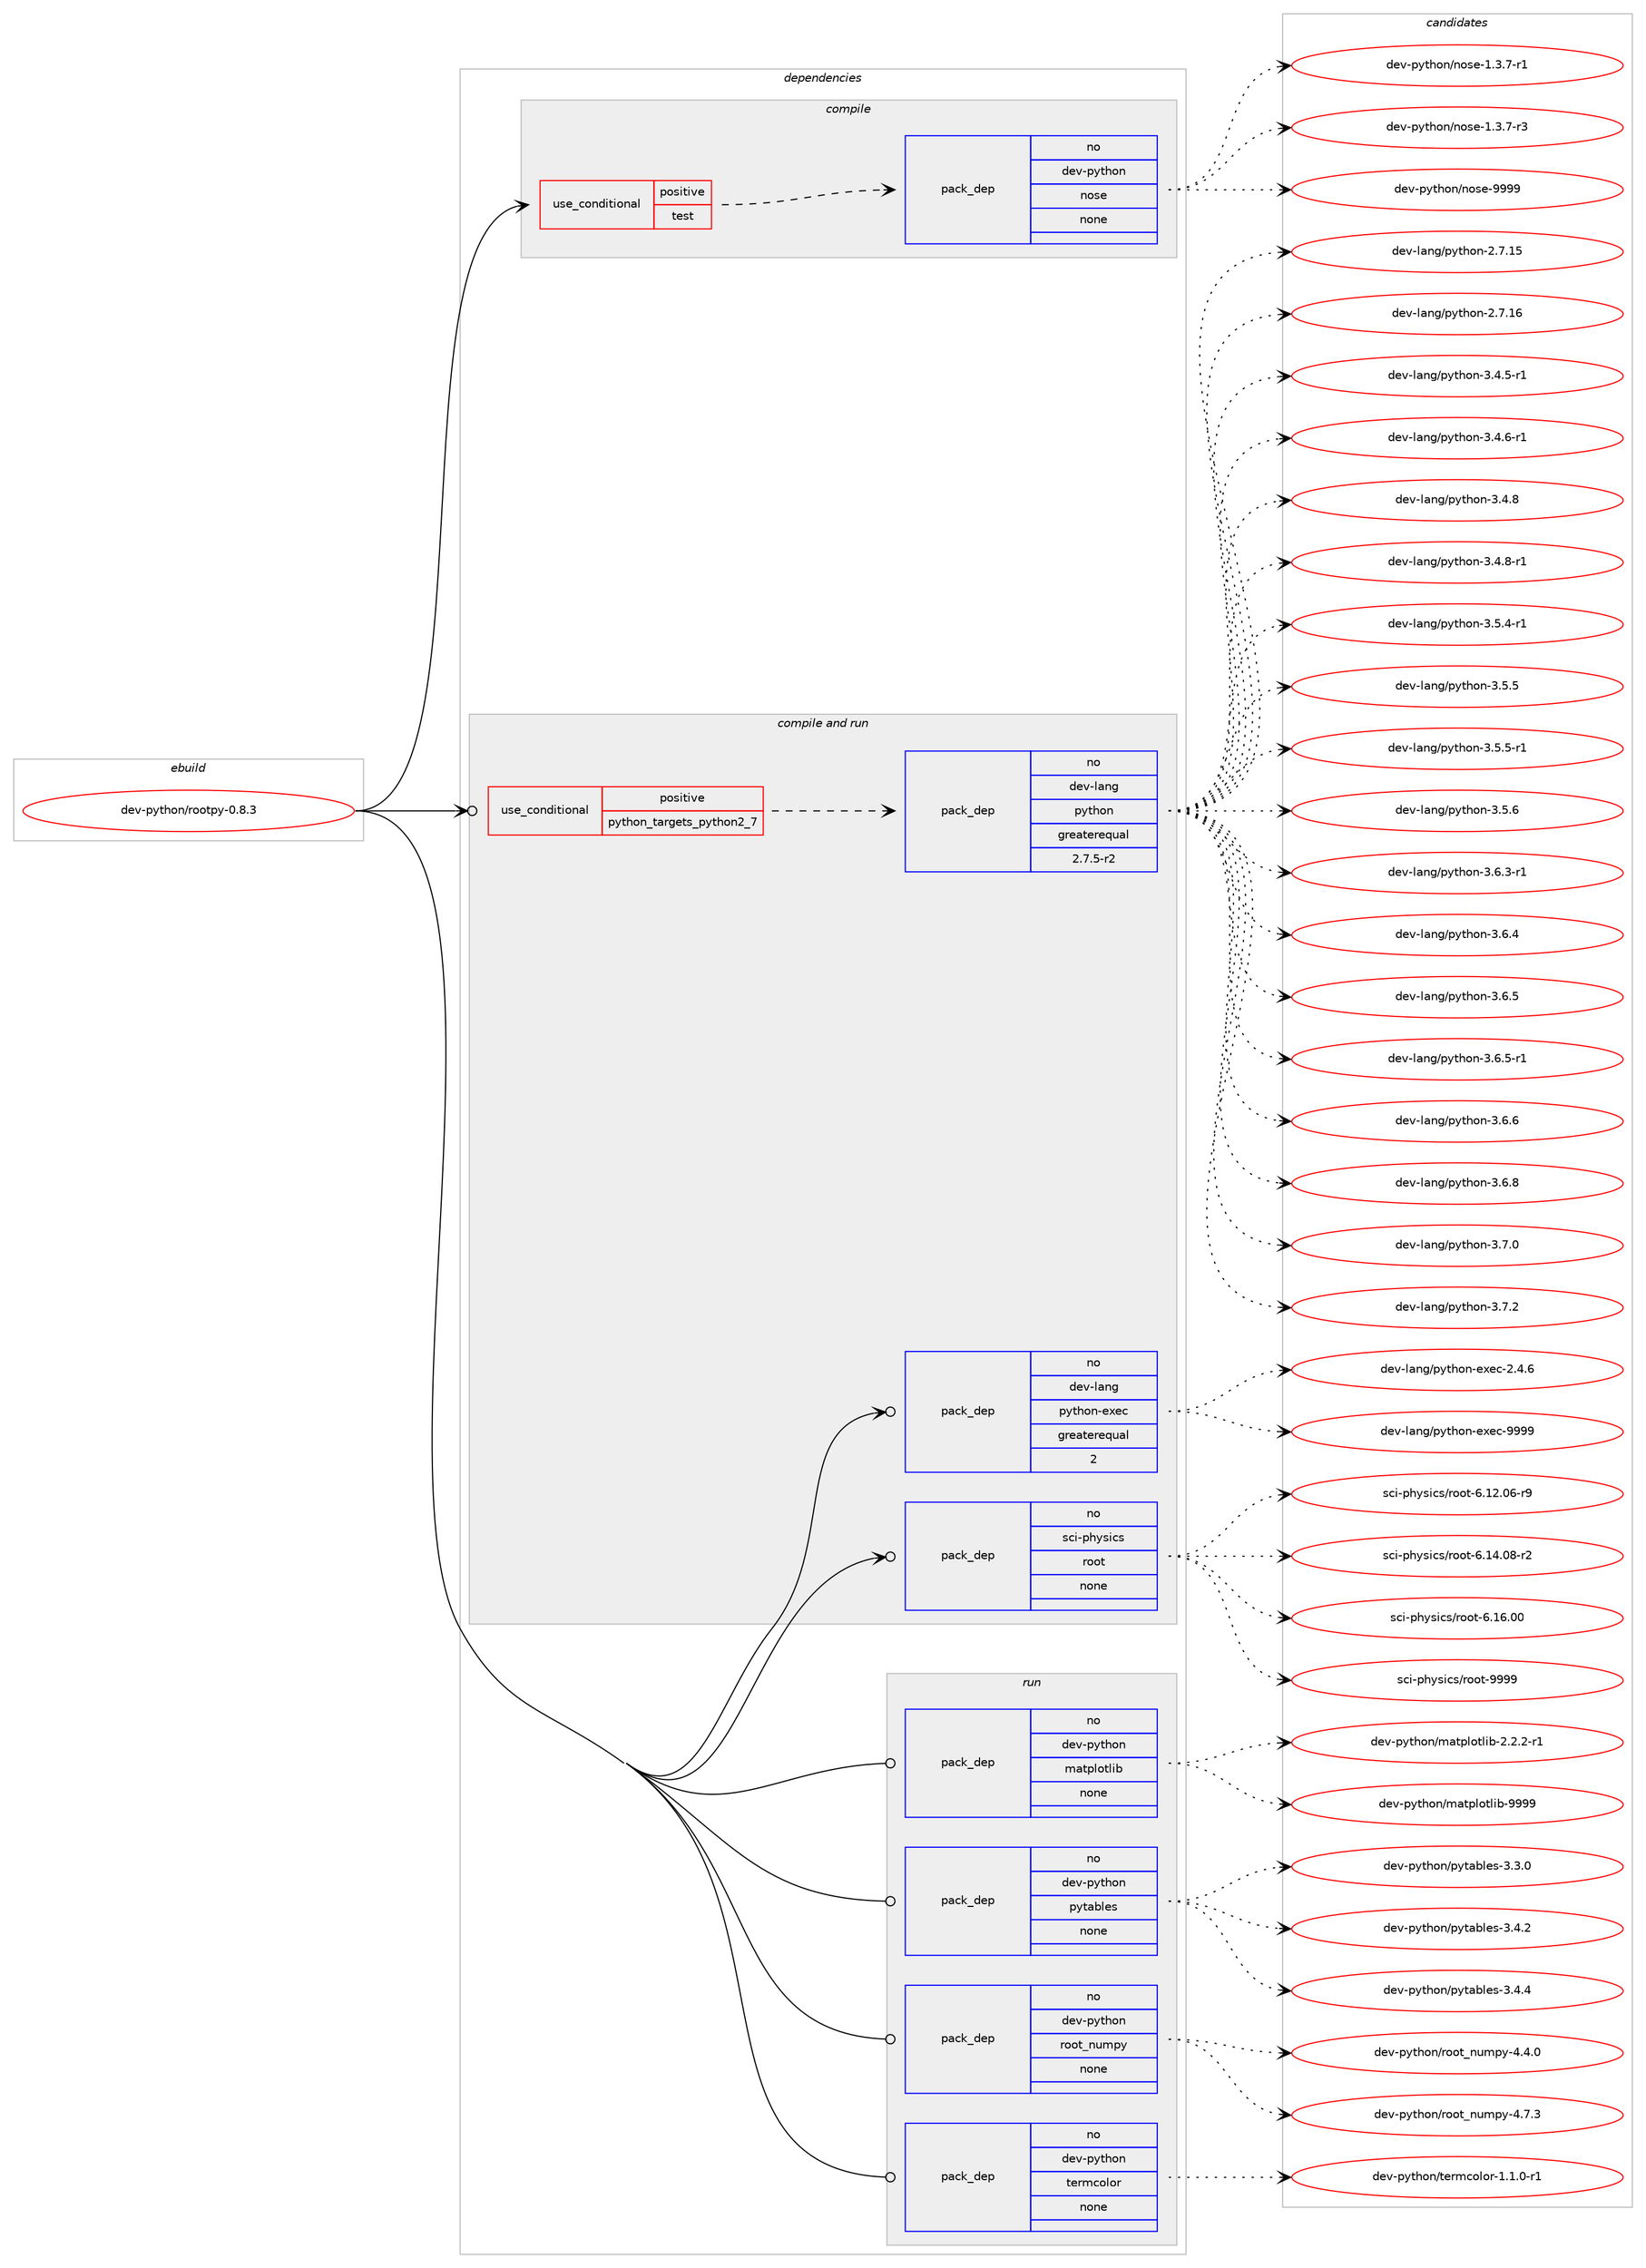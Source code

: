 digraph prolog {

# *************
# Graph options
# *************

newrank=true;
concentrate=true;
compound=true;
graph [rankdir=LR,fontname=Helvetica,fontsize=10,ranksep=1.5];#, ranksep=2.5, nodesep=0.2];
edge  [arrowhead=vee];
node  [fontname=Helvetica,fontsize=10];

# **********
# The ebuild
# **********

subgraph cluster_leftcol {
color=gray;
rank=same;
label=<<i>ebuild</i>>;
id [label="dev-python/rootpy-0.8.3", color=red, width=4, href="../dev-python/rootpy-0.8.3.svg"];
}

# ****************
# The dependencies
# ****************

subgraph cluster_midcol {
color=gray;
label=<<i>dependencies</i>>;
subgraph cluster_compile {
fillcolor="#eeeeee";
style=filled;
label=<<i>compile</i>>;
subgraph cond383998 {
dependency1439512 [label=<<TABLE BORDER="0" CELLBORDER="1" CELLSPACING="0" CELLPADDING="4"><TR><TD ROWSPAN="3" CELLPADDING="10">use_conditional</TD></TR><TR><TD>positive</TD></TR><TR><TD>test</TD></TR></TABLE>>, shape=none, color=red];
subgraph pack1032152 {
dependency1439513 [label=<<TABLE BORDER="0" CELLBORDER="1" CELLSPACING="0" CELLPADDING="4" WIDTH="220"><TR><TD ROWSPAN="6" CELLPADDING="30">pack_dep</TD></TR><TR><TD WIDTH="110">no</TD></TR><TR><TD>dev-python</TD></TR><TR><TD>nose</TD></TR><TR><TD>none</TD></TR><TR><TD></TD></TR></TABLE>>, shape=none, color=blue];
}
dependency1439512:e -> dependency1439513:w [weight=20,style="dashed",arrowhead="vee"];
}
id:e -> dependency1439512:w [weight=20,style="solid",arrowhead="vee"];
}
subgraph cluster_compileandrun {
fillcolor="#eeeeee";
style=filled;
label=<<i>compile and run</i>>;
subgraph cond383999 {
dependency1439514 [label=<<TABLE BORDER="0" CELLBORDER="1" CELLSPACING="0" CELLPADDING="4"><TR><TD ROWSPAN="3" CELLPADDING="10">use_conditional</TD></TR><TR><TD>positive</TD></TR><TR><TD>python_targets_python2_7</TD></TR></TABLE>>, shape=none, color=red];
subgraph pack1032153 {
dependency1439515 [label=<<TABLE BORDER="0" CELLBORDER="1" CELLSPACING="0" CELLPADDING="4" WIDTH="220"><TR><TD ROWSPAN="6" CELLPADDING="30">pack_dep</TD></TR><TR><TD WIDTH="110">no</TD></TR><TR><TD>dev-lang</TD></TR><TR><TD>python</TD></TR><TR><TD>greaterequal</TD></TR><TR><TD>2.7.5-r2</TD></TR></TABLE>>, shape=none, color=blue];
}
dependency1439514:e -> dependency1439515:w [weight=20,style="dashed",arrowhead="vee"];
}
id:e -> dependency1439514:w [weight=20,style="solid",arrowhead="odotvee"];
subgraph pack1032154 {
dependency1439516 [label=<<TABLE BORDER="0" CELLBORDER="1" CELLSPACING="0" CELLPADDING="4" WIDTH="220"><TR><TD ROWSPAN="6" CELLPADDING="30">pack_dep</TD></TR><TR><TD WIDTH="110">no</TD></TR><TR><TD>dev-lang</TD></TR><TR><TD>python-exec</TD></TR><TR><TD>greaterequal</TD></TR><TR><TD>2</TD></TR></TABLE>>, shape=none, color=blue];
}
id:e -> dependency1439516:w [weight=20,style="solid",arrowhead="odotvee"];
subgraph pack1032155 {
dependency1439517 [label=<<TABLE BORDER="0" CELLBORDER="1" CELLSPACING="0" CELLPADDING="4" WIDTH="220"><TR><TD ROWSPAN="6" CELLPADDING="30">pack_dep</TD></TR><TR><TD WIDTH="110">no</TD></TR><TR><TD>sci-physics</TD></TR><TR><TD>root</TD></TR><TR><TD>none</TD></TR><TR><TD></TD></TR></TABLE>>, shape=none, color=blue];
}
id:e -> dependency1439517:w [weight=20,style="solid",arrowhead="odotvee"];
}
subgraph cluster_run {
fillcolor="#eeeeee";
style=filled;
label=<<i>run</i>>;
subgraph pack1032156 {
dependency1439518 [label=<<TABLE BORDER="0" CELLBORDER="1" CELLSPACING="0" CELLPADDING="4" WIDTH="220"><TR><TD ROWSPAN="6" CELLPADDING="30">pack_dep</TD></TR><TR><TD WIDTH="110">no</TD></TR><TR><TD>dev-python</TD></TR><TR><TD>matplotlib</TD></TR><TR><TD>none</TD></TR><TR><TD></TD></TR></TABLE>>, shape=none, color=blue];
}
id:e -> dependency1439518:w [weight=20,style="solid",arrowhead="odot"];
subgraph pack1032157 {
dependency1439519 [label=<<TABLE BORDER="0" CELLBORDER="1" CELLSPACING="0" CELLPADDING="4" WIDTH="220"><TR><TD ROWSPAN="6" CELLPADDING="30">pack_dep</TD></TR><TR><TD WIDTH="110">no</TD></TR><TR><TD>dev-python</TD></TR><TR><TD>pytables</TD></TR><TR><TD>none</TD></TR><TR><TD></TD></TR></TABLE>>, shape=none, color=blue];
}
id:e -> dependency1439519:w [weight=20,style="solid",arrowhead="odot"];
subgraph pack1032158 {
dependency1439520 [label=<<TABLE BORDER="0" CELLBORDER="1" CELLSPACING="0" CELLPADDING="4" WIDTH="220"><TR><TD ROWSPAN="6" CELLPADDING="30">pack_dep</TD></TR><TR><TD WIDTH="110">no</TD></TR><TR><TD>dev-python</TD></TR><TR><TD>root_numpy</TD></TR><TR><TD>none</TD></TR><TR><TD></TD></TR></TABLE>>, shape=none, color=blue];
}
id:e -> dependency1439520:w [weight=20,style="solid",arrowhead="odot"];
subgraph pack1032159 {
dependency1439521 [label=<<TABLE BORDER="0" CELLBORDER="1" CELLSPACING="0" CELLPADDING="4" WIDTH="220"><TR><TD ROWSPAN="6" CELLPADDING="30">pack_dep</TD></TR><TR><TD WIDTH="110">no</TD></TR><TR><TD>dev-python</TD></TR><TR><TD>termcolor</TD></TR><TR><TD>none</TD></TR><TR><TD></TD></TR></TABLE>>, shape=none, color=blue];
}
id:e -> dependency1439521:w [weight=20,style="solid",arrowhead="odot"];
}
}

# **************
# The candidates
# **************

subgraph cluster_choices {
rank=same;
color=gray;
label=<<i>candidates</i>>;

subgraph choice1032152 {
color=black;
nodesep=1;
choice10010111845112121116104111110471101111151014549465146554511449 [label="dev-python/nose-1.3.7-r1", color=red, width=4,href="../dev-python/nose-1.3.7-r1.svg"];
choice10010111845112121116104111110471101111151014549465146554511451 [label="dev-python/nose-1.3.7-r3", color=red, width=4,href="../dev-python/nose-1.3.7-r3.svg"];
choice10010111845112121116104111110471101111151014557575757 [label="dev-python/nose-9999", color=red, width=4,href="../dev-python/nose-9999.svg"];
dependency1439513:e -> choice10010111845112121116104111110471101111151014549465146554511449:w [style=dotted,weight="100"];
dependency1439513:e -> choice10010111845112121116104111110471101111151014549465146554511451:w [style=dotted,weight="100"];
dependency1439513:e -> choice10010111845112121116104111110471101111151014557575757:w [style=dotted,weight="100"];
}
subgraph choice1032153 {
color=black;
nodesep=1;
choice10010111845108971101034711212111610411111045504655464953 [label="dev-lang/python-2.7.15", color=red, width=4,href="../dev-lang/python-2.7.15.svg"];
choice10010111845108971101034711212111610411111045504655464954 [label="dev-lang/python-2.7.16", color=red, width=4,href="../dev-lang/python-2.7.16.svg"];
choice1001011184510897110103471121211161041111104551465246534511449 [label="dev-lang/python-3.4.5-r1", color=red, width=4,href="../dev-lang/python-3.4.5-r1.svg"];
choice1001011184510897110103471121211161041111104551465246544511449 [label="dev-lang/python-3.4.6-r1", color=red, width=4,href="../dev-lang/python-3.4.6-r1.svg"];
choice100101118451089711010347112121116104111110455146524656 [label="dev-lang/python-3.4.8", color=red, width=4,href="../dev-lang/python-3.4.8.svg"];
choice1001011184510897110103471121211161041111104551465246564511449 [label="dev-lang/python-3.4.8-r1", color=red, width=4,href="../dev-lang/python-3.4.8-r1.svg"];
choice1001011184510897110103471121211161041111104551465346524511449 [label="dev-lang/python-3.5.4-r1", color=red, width=4,href="../dev-lang/python-3.5.4-r1.svg"];
choice100101118451089711010347112121116104111110455146534653 [label="dev-lang/python-3.5.5", color=red, width=4,href="../dev-lang/python-3.5.5.svg"];
choice1001011184510897110103471121211161041111104551465346534511449 [label="dev-lang/python-3.5.5-r1", color=red, width=4,href="../dev-lang/python-3.5.5-r1.svg"];
choice100101118451089711010347112121116104111110455146534654 [label="dev-lang/python-3.5.6", color=red, width=4,href="../dev-lang/python-3.5.6.svg"];
choice1001011184510897110103471121211161041111104551465446514511449 [label="dev-lang/python-3.6.3-r1", color=red, width=4,href="../dev-lang/python-3.6.3-r1.svg"];
choice100101118451089711010347112121116104111110455146544652 [label="dev-lang/python-3.6.4", color=red, width=4,href="../dev-lang/python-3.6.4.svg"];
choice100101118451089711010347112121116104111110455146544653 [label="dev-lang/python-3.6.5", color=red, width=4,href="../dev-lang/python-3.6.5.svg"];
choice1001011184510897110103471121211161041111104551465446534511449 [label="dev-lang/python-3.6.5-r1", color=red, width=4,href="../dev-lang/python-3.6.5-r1.svg"];
choice100101118451089711010347112121116104111110455146544654 [label="dev-lang/python-3.6.6", color=red, width=4,href="../dev-lang/python-3.6.6.svg"];
choice100101118451089711010347112121116104111110455146544656 [label="dev-lang/python-3.6.8", color=red, width=4,href="../dev-lang/python-3.6.8.svg"];
choice100101118451089711010347112121116104111110455146554648 [label="dev-lang/python-3.7.0", color=red, width=4,href="../dev-lang/python-3.7.0.svg"];
choice100101118451089711010347112121116104111110455146554650 [label="dev-lang/python-3.7.2", color=red, width=4,href="../dev-lang/python-3.7.2.svg"];
dependency1439515:e -> choice10010111845108971101034711212111610411111045504655464953:w [style=dotted,weight="100"];
dependency1439515:e -> choice10010111845108971101034711212111610411111045504655464954:w [style=dotted,weight="100"];
dependency1439515:e -> choice1001011184510897110103471121211161041111104551465246534511449:w [style=dotted,weight="100"];
dependency1439515:e -> choice1001011184510897110103471121211161041111104551465246544511449:w [style=dotted,weight="100"];
dependency1439515:e -> choice100101118451089711010347112121116104111110455146524656:w [style=dotted,weight="100"];
dependency1439515:e -> choice1001011184510897110103471121211161041111104551465246564511449:w [style=dotted,weight="100"];
dependency1439515:e -> choice1001011184510897110103471121211161041111104551465346524511449:w [style=dotted,weight="100"];
dependency1439515:e -> choice100101118451089711010347112121116104111110455146534653:w [style=dotted,weight="100"];
dependency1439515:e -> choice1001011184510897110103471121211161041111104551465346534511449:w [style=dotted,weight="100"];
dependency1439515:e -> choice100101118451089711010347112121116104111110455146534654:w [style=dotted,weight="100"];
dependency1439515:e -> choice1001011184510897110103471121211161041111104551465446514511449:w [style=dotted,weight="100"];
dependency1439515:e -> choice100101118451089711010347112121116104111110455146544652:w [style=dotted,weight="100"];
dependency1439515:e -> choice100101118451089711010347112121116104111110455146544653:w [style=dotted,weight="100"];
dependency1439515:e -> choice1001011184510897110103471121211161041111104551465446534511449:w [style=dotted,weight="100"];
dependency1439515:e -> choice100101118451089711010347112121116104111110455146544654:w [style=dotted,weight="100"];
dependency1439515:e -> choice100101118451089711010347112121116104111110455146544656:w [style=dotted,weight="100"];
dependency1439515:e -> choice100101118451089711010347112121116104111110455146554648:w [style=dotted,weight="100"];
dependency1439515:e -> choice100101118451089711010347112121116104111110455146554650:w [style=dotted,weight="100"];
}
subgraph choice1032154 {
color=black;
nodesep=1;
choice1001011184510897110103471121211161041111104510112010199455046524654 [label="dev-lang/python-exec-2.4.6", color=red, width=4,href="../dev-lang/python-exec-2.4.6.svg"];
choice10010111845108971101034711212111610411111045101120101994557575757 [label="dev-lang/python-exec-9999", color=red, width=4,href="../dev-lang/python-exec-9999.svg"];
dependency1439516:e -> choice1001011184510897110103471121211161041111104510112010199455046524654:w [style=dotted,weight="100"];
dependency1439516:e -> choice10010111845108971101034711212111610411111045101120101994557575757:w [style=dotted,weight="100"];
}
subgraph choice1032155 {
color=black;
nodesep=1;
choice1159910545112104121115105991154711411111111645544649504648544511457 [label="sci-physics/root-6.12.06-r9", color=red, width=4,href="../sci-physics/root-6.12.06-r9.svg"];
choice1159910545112104121115105991154711411111111645544649524648564511450 [label="sci-physics/root-6.14.08-r2", color=red, width=4,href="../sci-physics/root-6.14.08-r2.svg"];
choice115991054511210412111510599115471141111111164554464954464848 [label="sci-physics/root-6.16.00", color=red, width=4,href="../sci-physics/root-6.16.00.svg"];
choice115991054511210412111510599115471141111111164557575757 [label="sci-physics/root-9999", color=red, width=4,href="../sci-physics/root-9999.svg"];
dependency1439517:e -> choice1159910545112104121115105991154711411111111645544649504648544511457:w [style=dotted,weight="100"];
dependency1439517:e -> choice1159910545112104121115105991154711411111111645544649524648564511450:w [style=dotted,weight="100"];
dependency1439517:e -> choice115991054511210412111510599115471141111111164554464954464848:w [style=dotted,weight="100"];
dependency1439517:e -> choice115991054511210412111510599115471141111111164557575757:w [style=dotted,weight="100"];
}
subgraph choice1032156 {
color=black;
nodesep=1;
choice100101118451121211161041111104710997116112108111116108105984550465046504511449 [label="dev-python/matplotlib-2.2.2-r1", color=red, width=4,href="../dev-python/matplotlib-2.2.2-r1.svg"];
choice100101118451121211161041111104710997116112108111116108105984557575757 [label="dev-python/matplotlib-9999", color=red, width=4,href="../dev-python/matplotlib-9999.svg"];
dependency1439518:e -> choice100101118451121211161041111104710997116112108111116108105984550465046504511449:w [style=dotted,weight="100"];
dependency1439518:e -> choice100101118451121211161041111104710997116112108111116108105984557575757:w [style=dotted,weight="100"];
}
subgraph choice1032157 {
color=black;
nodesep=1;
choice10010111845112121116104111110471121211169798108101115455146514648 [label="dev-python/pytables-3.3.0", color=red, width=4,href="../dev-python/pytables-3.3.0.svg"];
choice10010111845112121116104111110471121211169798108101115455146524650 [label="dev-python/pytables-3.4.2", color=red, width=4,href="../dev-python/pytables-3.4.2.svg"];
choice10010111845112121116104111110471121211169798108101115455146524652 [label="dev-python/pytables-3.4.4", color=red, width=4,href="../dev-python/pytables-3.4.4.svg"];
dependency1439519:e -> choice10010111845112121116104111110471121211169798108101115455146514648:w [style=dotted,weight="100"];
dependency1439519:e -> choice10010111845112121116104111110471121211169798108101115455146524650:w [style=dotted,weight="100"];
dependency1439519:e -> choice10010111845112121116104111110471121211169798108101115455146524652:w [style=dotted,weight="100"];
}
subgraph choice1032158 {
color=black;
nodesep=1;
choice100101118451121211161041111104711411111111695110117109112121455246524648 [label="dev-python/root_numpy-4.4.0", color=red, width=4,href="../dev-python/root_numpy-4.4.0.svg"];
choice100101118451121211161041111104711411111111695110117109112121455246554651 [label="dev-python/root_numpy-4.7.3", color=red, width=4,href="../dev-python/root_numpy-4.7.3.svg"];
dependency1439520:e -> choice100101118451121211161041111104711411111111695110117109112121455246524648:w [style=dotted,weight="100"];
dependency1439520:e -> choice100101118451121211161041111104711411111111695110117109112121455246554651:w [style=dotted,weight="100"];
}
subgraph choice1032159 {
color=black;
nodesep=1;
choice1001011184511212111610411111047116101114109991111081111144549464946484511449 [label="dev-python/termcolor-1.1.0-r1", color=red, width=4,href="../dev-python/termcolor-1.1.0-r1.svg"];
dependency1439521:e -> choice1001011184511212111610411111047116101114109991111081111144549464946484511449:w [style=dotted,weight="100"];
}
}

}
